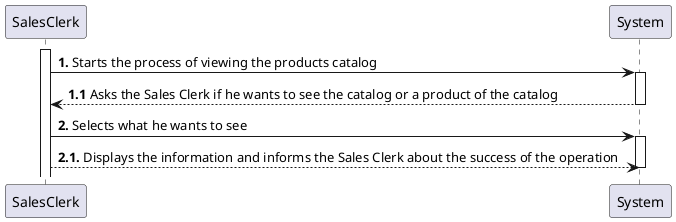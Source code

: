 @startuml
'https://plantuml.com/sequence-diagram

activate SalesClerk
SalesClerk -> System: **1.** Starts the process of viewing the products catalog
activate System
System --> SalesClerk: **1.1** Asks the Sales Clerk if he wants to see the catalog or a product of the catalog
deactivate System

SalesClerk -> System: **2.** Selects what he wants to see
activate System
System <-- SalesClerk: **2.1.** Displays the information and informs the Sales Clerk about the success of the operation
deactivate System

@enduml